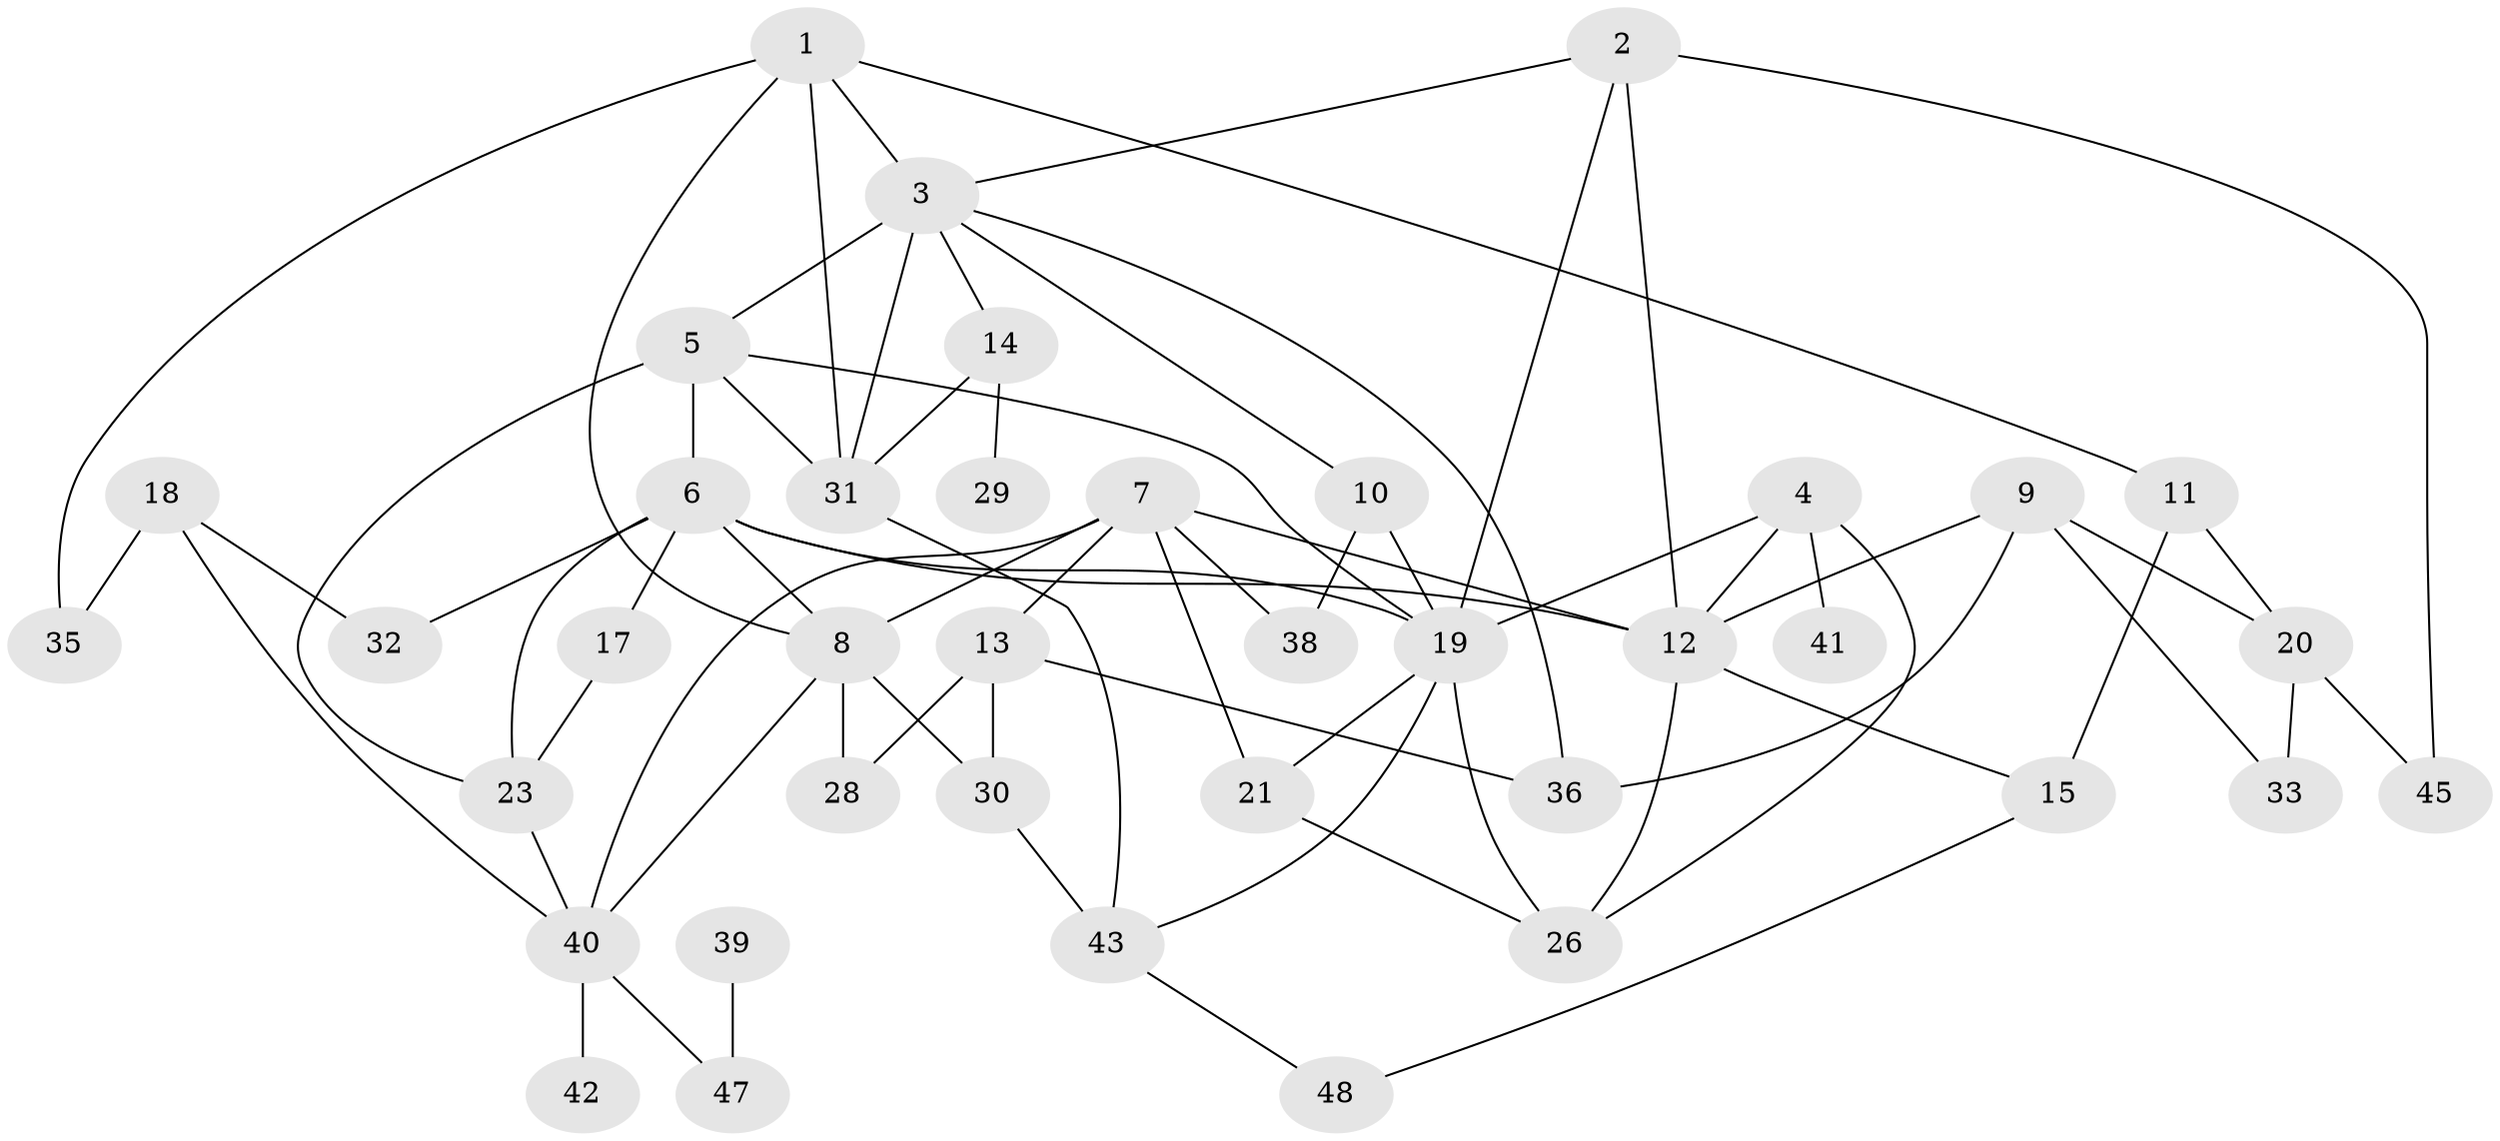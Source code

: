 // original degree distribution, {3: 0.16666666666666666, 2: 0.25, 5: 0.10416666666666667, 1: 0.23958333333333334, 6: 0.020833333333333332, 7: 0.010416666666666666, 4: 0.13541666666666666, 0: 0.07291666666666667}
// Generated by graph-tools (version 1.1) at 2025/33/03/09/25 02:33:52]
// undirected, 39 vertices, 70 edges
graph export_dot {
graph [start="1"]
  node [color=gray90,style=filled];
  1;
  2;
  3;
  4;
  5;
  6;
  7;
  8;
  9;
  10;
  11;
  12;
  13;
  14;
  15;
  17;
  18;
  19;
  20;
  21;
  23;
  26;
  28;
  29;
  30;
  31;
  32;
  33;
  35;
  36;
  38;
  39;
  40;
  41;
  42;
  43;
  45;
  47;
  48;
  1 -- 3 [weight=1.0];
  1 -- 8 [weight=1.0];
  1 -- 11 [weight=1.0];
  1 -- 31 [weight=1.0];
  1 -- 35 [weight=1.0];
  2 -- 3 [weight=1.0];
  2 -- 12 [weight=1.0];
  2 -- 19 [weight=1.0];
  2 -- 45 [weight=1.0];
  3 -- 5 [weight=1.0];
  3 -- 10 [weight=1.0];
  3 -- 14 [weight=1.0];
  3 -- 31 [weight=3.0];
  3 -- 36 [weight=1.0];
  4 -- 12 [weight=1.0];
  4 -- 19 [weight=1.0];
  4 -- 26 [weight=1.0];
  4 -- 41 [weight=1.0];
  5 -- 6 [weight=1.0];
  5 -- 19 [weight=1.0];
  5 -- 23 [weight=1.0];
  5 -- 31 [weight=2.0];
  6 -- 8 [weight=1.0];
  6 -- 12 [weight=1.0];
  6 -- 17 [weight=1.0];
  6 -- 19 [weight=1.0];
  6 -- 23 [weight=1.0];
  6 -- 32 [weight=1.0];
  7 -- 8 [weight=1.0];
  7 -- 12 [weight=1.0];
  7 -- 13 [weight=1.0];
  7 -- 21 [weight=1.0];
  7 -- 38 [weight=1.0];
  7 -- 40 [weight=1.0];
  8 -- 28 [weight=1.0];
  8 -- 30 [weight=1.0];
  8 -- 40 [weight=1.0];
  9 -- 12 [weight=1.0];
  9 -- 20 [weight=1.0];
  9 -- 33 [weight=1.0];
  9 -- 36 [weight=1.0];
  10 -- 19 [weight=1.0];
  10 -- 38 [weight=1.0];
  11 -- 15 [weight=1.0];
  11 -- 20 [weight=1.0];
  12 -- 15 [weight=1.0];
  12 -- 26 [weight=1.0];
  13 -- 28 [weight=1.0];
  13 -- 30 [weight=2.0];
  13 -- 36 [weight=1.0];
  14 -- 29 [weight=1.0];
  14 -- 31 [weight=1.0];
  15 -- 48 [weight=1.0];
  17 -- 23 [weight=1.0];
  18 -- 32 [weight=1.0];
  18 -- 35 [weight=1.0];
  18 -- 40 [weight=1.0];
  19 -- 21 [weight=1.0];
  19 -- 26 [weight=1.0];
  19 -- 43 [weight=1.0];
  20 -- 33 [weight=3.0];
  20 -- 45 [weight=1.0];
  21 -- 26 [weight=1.0];
  23 -- 40 [weight=1.0];
  30 -- 43 [weight=2.0];
  31 -- 43 [weight=1.0];
  39 -- 47 [weight=1.0];
  40 -- 42 [weight=1.0];
  40 -- 47 [weight=1.0];
  43 -- 48 [weight=1.0];
}
